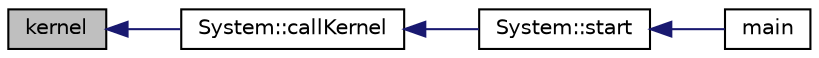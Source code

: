 digraph G
{
  bgcolor="transparent";
  edge [fontname="Helvetica",fontsize="10",labelfontname="Helvetica",labelfontsize="10"];
  node [fontname="Helvetica",fontsize="10",shape=record];
  rankdir="LR";
  Node1 [label="kernel",height=0.2,width=0.4,color="black", fillcolor="grey75", style="filled" fontcolor="black"];
  Node1 -> Node2 [dir="back",color="midnightblue",fontsize="10",style="solid",fontname="Helvetica"];
  Node2 [label="System::callKernel",height=0.2,width=0.4,color="black",URL="$classSystem.html#aaf51e695421f1ab3d4d11d461587be1c"];
  Node2 -> Node3 [dir="back",color="midnightblue",fontsize="10",style="solid",fontname="Helvetica"];
  Node3 [label="System::start",height=0.2,width=0.4,color="black",URL="$classSystem.html#a46b629e7c09840071570332d4e9a907d"];
  Node3 -> Node4 [dir="back",color="midnightblue",fontsize="10",style="solid",fontname="Helvetica"];
  Node4 [label="main",height=0.2,width=0.4,color="black",URL="$boot_8cc.html#ae66f6b31b5ad750f1fe042a706a4e3d4"];
}
